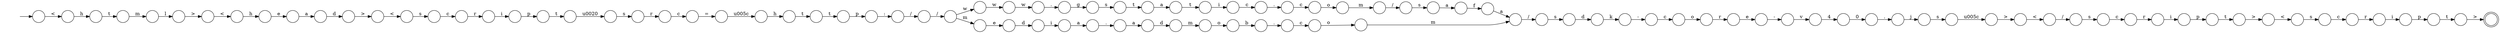 digraph Automaton {
  rankdir = LR;
  0 [shape=circle,label=""];
  0 -> 28 [label="h"]
  1 [shape=circle,label=""];
  1 -> 13 [label="c"]
  2 [shape=circle,label=""];
  2 -> 101 [label="e"]
  3 [shape=circle,label=""];
  3 -> 52 [label="t"]
  4 [shape=circle,label=""];
  4 -> 85 [label="m"]
  5 [shape=circle,label=""];
  5 -> 11 [label="d"]
  6 [shape=circle,label=""];
  6 -> 80 [label="a"]
  7 [shape=circle,label=""];
  7 -> 83 [label="p"]
  8 [shape=circle,label=""];
  8 -> 34 [label="w"]
  9 [shape=circle,label=""];
  9 -> 22 [label="/"]
  10 [shape=circle,label=""];
  10 -> 12 [label="t"]
  11 [shape=circle,label=""];
  11 -> 45 [label=">"]
  12 [shape=circle,label=""];
  12 -> 27 [label="a"]
  13 [shape=circle,label=""];
  13 -> 23 [label="o"]
  14 [shape=circle,label=""];
  14 -> 95 [label="/"]
  15 [shape=circle,label=""];
  15 -> 60 [label="s"]
  16 [shape=circle,label=""];
  16 -> 41 [label="a"]
  17 [shape=circle,label=""];
  17 -> 24 [label="o"]
  18 [shape=circle,label=""];
  18 -> 77 [label="t"]
  19 [shape=circle,label=""];
  19 -> 40 [label="s"]
  20 [shape=circle,label=""];
  20 -> 75 [label="0"]
  21 [shape=circle,label=""];
  21 -> 89 [label="d"]
  22 [shape=circle,label=""];
  22 -> 8 [label="w"]
  22 -> 97 [label="m"]
  23 [shape=circle,label=""];
  23 -> 2 [label="r"]
  24 [shape=circle,label=""];
  24 -> 26 [label="b"]
  25 [shape=circle,label=""];
  25 -> 48 [label="."]
  26 [shape=circle,label=""];
  26 -> 57 [label="."]
  27 [shape=circle,label=""];
  27 -> 51 [label="t"]
  28 [shape=circle,label=""];
  28 -> 4 [label="t"]
  29 [shape=circle,label=""];
  29 -> 78 [label="a"]
  30 [shape=circle,label=""];
  30 -> 70 [label="m"]
  31 [shape=circle,label=""];
  31 -> 90 [label="s"]
  32 [shape=circle,label=""];
  32 -> 65 [label="e"]
  33 [shape=circle,label=""];
  33 -> 81 [label="t"]
  34 [shape=circle,label=""];
  34 -> 25 [label="w"]
  35 [shape=circle,label=""];
  35 -> 31 [label="<"]
  36 [shape=circle,label=""];
  36 -> 76 [label="s"]
  37 [shape=circle,label=""];
  37 -> 16 [label="f"]
  38 [shape=circle,label=""];
  38 -> 3 [label="h"]
  39 [shape=circle,label=""];
  39 -> 99 [label="r"]
  40 [shape=circle,label=""];
  40 -> 91 [label="d"]
  41 [shape=circle,label=""];
  41 -> 19 [label="/"]
  42 [shape=circle,label=""];
  42 -> 30 [label="o"]
  43 [shape=circle,label=""];
  43 -> 41 [label="m"]
  44 [shape=circle,label=""];
  44 -> 94 [label="r"]
  45 [shape=circle,label=""];
  45 -> 92 [label="<"]
  46 [shape=circle,label=""];
  46 -> 43 [label="o"]
  47 [shape=circle,label=""];
  47 -> 86 [label="="]
  48 [shape=circle,label=""];
  48 -> 64 [label="g"]
  49 [shape=circle,label=""];
  49 -> 44 [label="c"]
  50 [shape=circle,label=""];
  50 -> 88 [label="p"]
  51 [shape=circle,label=""];
  51 -> 58 [label="i"]
  52 [shape=circle,label=""];
  52 -> 7 [label="t"]
  53 [shape=circle,label=""];
  53 -> 63 [label="r"]
  54 [shape=circle,label=""];
  54 -> 14 [label="<"]
  55 [shape=circle,label=""];
  initial [shape=plaintext,label=""];
  initial -> 55
  55 -> 0 [label="<"]
  56 [shape=circle,label=""];
  56 -> 36 [label="j"]
  57 [shape=circle,label=""];
  57 -> 46 [label="c"]
  58 [shape=circle,label=""];
  58 -> 59 [label="c"]
  59 [shape=circle,label=""];
  59 -> 66 [label="."]
  60 [shape=circle,label=""];
  60 -> 67 [label="r"]
  61 [shape=circle,label=""];
  61 -> 18 [label="p"]
  62 [shape=circle,label=""];
  62 -> 93 [label="<"]
  63 [shape=circle,label=""];
  63 -> 71 [label="i"]
  64 [shape=circle,label=""];
  64 -> 10 [label="s"]
  65 [shape=circle,label=""];
  65 -> 5 [label="a"]
  66 [shape=circle,label=""];
  66 -> 42 [label="c"]
  67 [shape=circle,label=""];
  67 -> 47 [label="c"]
  68 [shape=circle,label=""];
  68 -> 54 [label=">"]
  69 [shape=circle,label=""];
  69 -> 20 [label="4"]
  70 [shape=circle,label=""];
  70 -> 98 [label="/"]
  71 [shape=circle,label=""];
  71 -> 33 [label="p"]
  72 [shape=circle,label=""];
  72 -> 39 [label="c"]
  73 [shape=circle,label=""];
  73 -> 37 [label="a"]
  74 [shape=circle,label=""];
  74 -> 1 [label="-"]
  75 [shape=circle,label=""];
  75 -> 56 [label="."]
  76 [shape=circle,label=""];
  76 -> 68 [label="\u005c"]
  77 [shape=circle,label=""];
  77 -> 15 [label="\u0020"]
  78 [shape=circle,label=""];
  78 -> 6 [label="."]
  79 [shape=circle,label=""];
  79 -> 17 [label="m"]
  80 [shape=circle,label=""];
  80 -> 79 [label="d"]
  81 [shape=circle,label=""];
  81 -> 87 [label=">"]
  82 [shape=circle,label=""];
  82 -> 35 [label=">"]
  83 [shape=circle,label=""];
  83 -> 84 [label=":"]
  84 [shape=circle,label=""];
  84 -> 9 [label="/"]
  85 [shape=circle,label=""];
  85 -> 100 [label="l"]
  86 [shape=circle,label=""];
  86 -> 38 [label="\u005c"]
  87 [shape=doublecircle,label=""];
  88 [shape=circle,label=""];
  88 -> 82 [label="t"]
  89 [shape=circle,label=""];
  89 -> 29 [label="i"]
  90 [shape=circle,label=""];
  90 -> 53 [label="c"]
  91 [shape=circle,label=""];
  91 -> 74 [label="k"]
  92 [shape=circle,label=""];
  92 -> 49 [label="s"]
  93 [shape=circle,label=""];
  93 -> 32 [label="h"]
  94 [shape=circle,label=""];
  94 -> 61 [label="i"]
  95 [shape=circle,label=""];
  95 -> 72 [label="s"]
  96 [shape=circle,label=""];
  96 -> 69 [label="v"]
  97 [shape=circle,label=""];
  97 -> 21 [label="e"]
  98 [shape=circle,label=""];
  98 -> 73 [label="s"]
  99 [shape=circle,label=""];
  99 -> 50 [label="i"]
  100 [shape=circle,label=""];
  100 -> 62 [label=">"]
  101 [shape=circle,label=""];
  101 -> 96 [label="-"]
}
